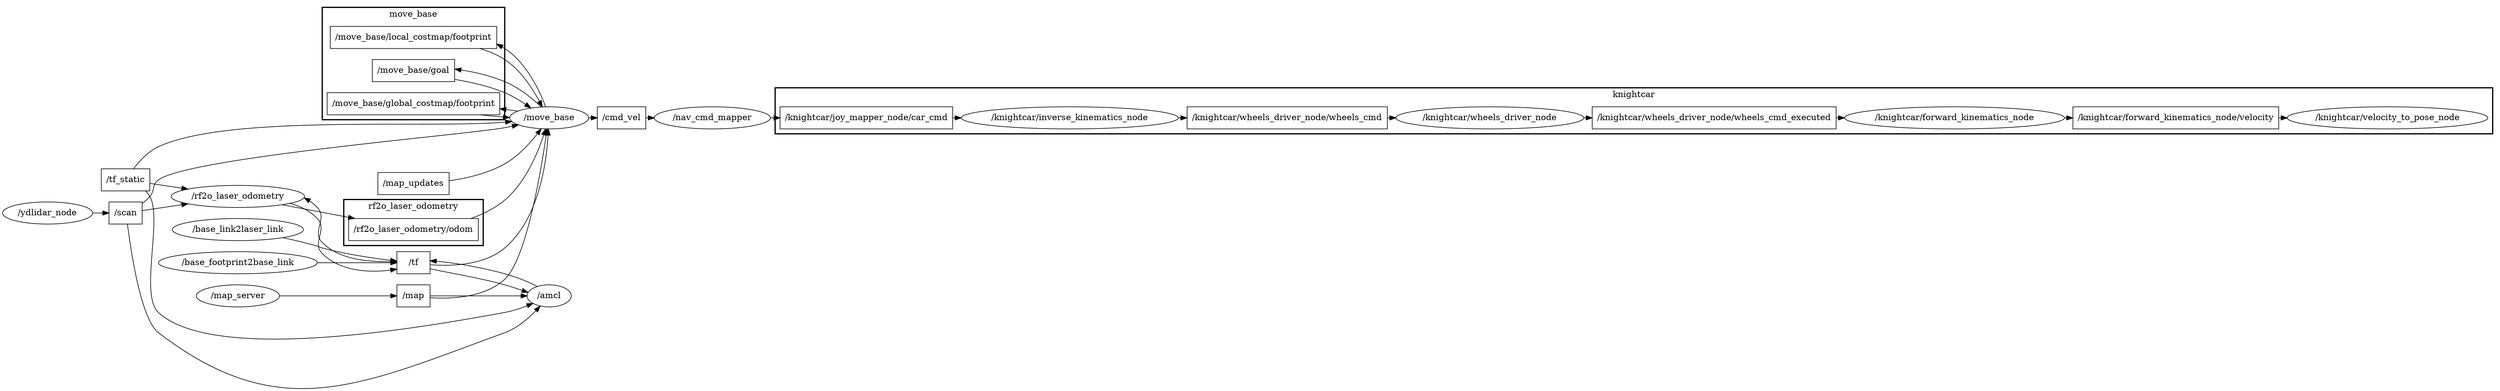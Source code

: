 digraph graphname {
	graph [bb="0,0,3273.4,615",
		compound=True,
		rank=same,
		rankdir=LR,
		ranksep=0.2
	];
	node [label="\N"];
	subgraph cluster_knightcar {
		graph [bb="1035.9,401,3265.4,476",
			compound=True,
			label=knightcar,
			lheight=0.21,
			lp="2150.7,464.5",
			lwidth=0.72,
			rank=same,
			rankdir=LR,
			ranksep=0.2,
			style=bold
		];
		t___knightcar__wheels_driver_node__wheels_cmd		 [URL=topic_3A__knightcar__wheels_driver_node__wheels_cmd,
			height=0.5,
			label="/knightcar/wheels_driver_node/wheels_cmd",
			pos="1701.3,427",
			shape=box,
			tooltip="topic:/knightcar/wheels_driver_node/wheels_cmd",
			width=3.5694];
		n___knightcar__wheels_driver_node		 [URL=__knightcar__wheels_driver_node,
			height=0.5,
			label="/knightcar/wheels_driver_node",
			pos="1964.1,427",
			shape=ellipse,
			tooltip="/knightcar/wheels_driver_node",
			width=3.34];
		t___knightcar__wheels_driver_node__wheels_cmd -> n___knightcar__wheels_driver_node		 [penwidth=1,
			pos="e,1843.6,427 1830,427 1831.1,427 1832.3,427 1833.4,427"];
		t___knightcar__joy_mapper_node__car_cmd		 [URL=topic_3A__knightcar__joy_mapper_node__car_cmd,
			height=0.5,
			label="/knightcar/joy_mapper_node/car_cmd",
			pos="1155.9,427",
			shape=box,
			tooltip="topic:/knightcar/joy_mapper_node/car_cmd",
			width=3.1111];
		n___knightcar__inverse_kinematics_node		 [URL=__knightcar__inverse_kinematics_node,
			height=0.5,
			label="/knightcar/inverse_kinematics_node",
			pos="1420.4,427",
			shape=ellipse,
			tooltip="/knightcar/inverse_kinematics_node",
			width=3.8455];
		t___knightcar__joy_mapper_node__car_cmd -> n___knightcar__inverse_kinematics_node		 [penwidth=1,
			pos="e,1281.7,427 1268.2,427 1269.4,427 1270.5,427 1271.6,427"];
		t___knightcar__wheels_driver_node__wheels_cmd_executed		 [URL=topic_3A__knightcar__wheels_driver_node__wheels_cmd_executed,
			height=0.5,
			label="/knightcar/wheels_driver_node/wheels_cmd_executed",
			pos="2253.8,427",
			shape=box,
			tooltip="topic:/knightcar/wheels_driver_node/wheels_cmd_executed",
			width=4.3194];
		n___knightcar__forward_kinematics_node		 [URL=__knightcar__forward_kinematics_node,
			height=0.5,
			label="/knightcar/forward_kinematics_node",
			pos="2564.3,427",
			shape=ellipse,
			tooltip="/knightcar/forward_kinematics_node",
			width=3.9177];
		t___knightcar__wheels_driver_node__wheels_cmd_executed -> n___knightcar__forward_kinematics_node		 [penwidth=1,
			pos="e,2423,427 2409.5,427 2410.7,427 2411.8,427 2412.9,427"];
		t___knightcar__forward_kinematics_node__velocity		 [URL=topic_3A__knightcar__forward_kinematics_node__velocity,
			height=0.5,
			label="/knightcar/forward_kinematics_node/velocity",
			pos="2851.4,427",
			shape=box,
			tooltip="topic:/knightcar/forward_kinematics_node/velocity",
			width=3.6667];
		n___knightcar__velocity_to_pose_node		 [URL=__knightcar__velocity_to_pose_node,
			height=0.5,
			label="/knightcar/velocity_to_pose_node",
			pos="3127.4,427",
			shape=ellipse,
			tooltip="/knightcar/velocity_to_pose_node",
			width=3.6108];
		t___knightcar__forward_kinematics_node__velocity -> n___knightcar__velocity_to_pose_node		 [penwidth=1,
			pos="e,2997.4,427 2983.8,427 2984.9,427 2986,427 2987.2,427"];
		n___knightcar__wheels_driver_node -> t___knightcar__wheels_driver_node__wheels_cmd_executed		 [penwidth=1,
			pos="e,2098.1,427 2084.6,427 2085.7,427 2086.8,427 2088,427"];
		n___knightcar__forward_kinematics_node -> t___knightcar__forward_kinematics_node__velocity		 [penwidth=1,
			pos="e,2719.3,427 2705.8,427 2706.9,427 2708,427 2709.1,427"];
		n___knightcar__inverse_kinematics_node -> t___knightcar__wheels_driver_node__wheels_cmd		 [penwidth=1,
			pos="e,1572.8,427 1559.2,427 1560.4,427 1561.5,427 1562.6,427"];
	}
	subgraph cluster_rf2o_laser_odometry {
		graph [bb="450.17,219,636.17,294",
			compound=True,
			label=rf2o_laser_odometry,
			lheight=0.21,
			lp="543.17,282.5",
			lwidth=1.60,
			rank=same,
			rankdir=LR,
			ranksep=0.2,
			style=bold
		];
		t___rf2o_laser_odometry__odom		 [URL=topic_3A__rf2o_laser_odometry__odom,
			height=0.5,
			label="/rf2o_laser_odometry/odom",
			pos="543.17,245",
			shape=box,
			tooltip="topic:/rf2o_laser_odometry/odom",
			width=2.3611];
	}
	subgraph cluster_move_base {
		graph [bb="423.67,424,662.67,607",
			compound=True,
			label=move_base,
			lheight=0.21,
			lp="543.17,595.5",
			lwidth=0.86,
			rank=same,
			rankdir=LR,
			ranksep=0.2,
			style=bold
		];
		t___move_base__goal		 [URL=topic_3A__move_base__goal,
			height=0.5,
			label="/move_base/goal",
			pos="543.17,504",
			shape=box,
			tooltip="topic:/move_base/goal",
			width=1.5139];
		t___move_base__global_costmap__footprint		 [URL=topic_3A__move_base__global_costmap__footprint,
			height=0.5,
			label="/move_base/global_costmap/footprint",
			pos="543.17,450",
			shape=box,
			tooltip="topic:/move_base/global_costmap/footprint",
			width=3.0972];
		t___move_base__local_costmap__footprint		 [URL=topic_3A__move_base__local_costmap__footprint,
			height=0.5,
			label="/move_base/local_costmap/footprint",
			pos="543.17,558",
			shape=box,
			tooltip="topic:/move_base/local_costmap/footprint",
			width=2.9861];
	}
	n___move_base	 [URL=__move_base,
		height=0.5,
		label="/move_base",
		pos="723.97,427",
		shape=ellipse,
		tooltip="/move_base",
		width=1.4804];
	t___rf2o_laser_odometry__odom -> n___move_base	 [penwidth=1,
		pos="e,719.37,408.89 613.96,263.12 631.45,270.23 649.08,279.91 662.67,293 692.92,322.12 709.2,369.19 716.96,399.09"];
	t___move_base__goal -> n___move_base	 [penwidth=1,
		pos="e,699.02,442.97 597.89,488.88 618.85,484.22 642.61,477.89 662.67,468 672.65,463.08 682.42,456.19 691.08,449.39"];
	t___move_base__global_costmap__footprint -> n___move_base	 [penwidth=1,
		pos="e,670.54,427.53 631.74,431.99 641.38,430.73 651.05,429.58 660.3,428.59"];
	t___move_base__local_costmap__footprint -> n___move_base	 [penwidth=1,
		pos="e,715.07,445.16 625.5,539.97 638.75,535.79 651.71,530.07 662.67,522 685.84,504.94 701.55,476.08 711.1,454.5"];
	t___cmd_vel	 [URL=topic_3A__cmd_vel,
		height=0.5,
		label="/cmd_vel",
		pos="825.26,427",
		shape=box,
		tooltip="topic:/cmd_vel",
		width=0.94444];
	n___nav_cmd_mapper	 [URL=__nav_cmd_mapper,
		height=0.5,
		label="/nav_cmd_mapper",
		pos="950.6,427",
		shape=ellipse,
		tooltip="/nav_cmd_mapper",
		width=2.1484];
	t___cmd_vel -> n___nav_cmd_mapper	 [penwidth=1,
		pos="e,873.22,427 859.32,427 860.56,427 861.82,427 863.11,427"];
	t___tf	 [URL=topic_3A__tf,
		height=0.5,
		label="/tf",
		pos="543.17,191",
		shape=box,
		tooltip="topic:/tf",
		width=0.75];
	n___amcl	 [URL=__amcl,
		height=0.5,
		label="/amcl",
		pos="723.97,137",
		shape=ellipse,
		tooltip="/amcl",
		width=0.84854];
	t___tf -> n___amcl	 [penwidth=1,
		pos="e,694.6,142.59 570.47,179.54 594.75,173.08 631.65,165.36 662.67,155 670,152.55 677.65,149.52 684.94,146.55"];
	t___tf -> n___move_base	 [penwidth=1,
		pos="e,723.63,408.77 570.27,188.99 596.89,188.42 637.72,191.9 662.67,215 714.8,263.25 723.03,352.98 723.62,398.68"];
	n___rf2o_laser_odometry	 [URL=__rf2o_laser_odometry,
		height=0.5,
		label="/rf2o_laser_odometry",
		pos="313.63,299",
		shape=ellipse,
		tooltip="/rf2o_laser_odometry",
		width=2.4192];
	t___tf -> n___rf2o_laser_odometry	 [penwidth=1,
		pos="e,398.29,294.61 516.15,195 489.01,196.15 447.2,199.01 423.67,224 406.14,242.63 432.63,261.84 415.67,281 412.97,284.05 409.97,286.77 406.74,289.19"];
	t___scan	 [URL=topic_3A__scan,
		height=0.5,
		label="/scan",
		pos="165.59,272",
		shape=box,
		tooltip="topic:/scan",
		width=0.75];
	t___scan -> n___amcl	 [penwidth=1,
		pos="e,711.89,120.15 167.97,253.86 171.75,209.79 183.86,99.061 211.59,76.998 368.48,-47.811 477.36,0.50517 662.67,76.998 679.92,84.117 694.82,98.82 705.5,111.89"];
	t___scan -> n___move_base	 [penwidth=1,
		pos="e,684.54,414.85 189.58,290.24 192.45,293.02 195.21,295.97 197.59,299 205.94,309.62 200.72,317.96 211.59,326 293.51,386.64 563.57,385.16 662.67,409 666.56,409.93 670.58,410.97 674.6,412.06"];
	t___scan -> n___rf2o_laser_odometry	 [penwidth=1,
		pos="e,248.17,287.08 192.7,276.83 205.54,279.2 221.74,282.19 238.04,285.21"];
	t___map	 [URL=topic_3A__map,
		height=0.5,
		label="/map",
		pos="543.17,137",
		shape=box,
		tooltip="topic:/map",
		width=0.75];
	t___map -> n___amcl	 [penwidth=1,
		pos="e,693.19,137 570.55,137 600.22,137 648.72,137 683.04,137"];
	t___map -> n___move_base	 [penwidth=1,
		pos="e,721.27,408.71 570.59,135.48 597.46,135.45 638.48,139.84 662.67,164 695.66,196.94 713.8,337.66 720.24,398.63"];
	t___tf_static	 [URL=topic_3A__tf_static,
		height=0.5,
		label="/tf_static",
		pos="165.59,326",
		shape=box,
		tooltip="topic:/tf_static",
		width=0.88889];
	t___tf_static -> n___amcl	 [penwidth=1,
		pos="e,701.39,124.67 191.4,307.88 193.84,305.16 195.99,302.19 197.59,299 216.44,261.34 180.73,138.66 211.59,110 285.04,41.786 564.64,89.052 662.67,110 672.66,112.13 683,116.05 692.23,120.25"];
	t___tf_static -> n___move_base	 [penwidth=1,
		pos="e,673.29,421.12 176.44,344.07 184.24,356.45 196.34,372.02 211.59,380 300.75,426.67 562.56,409.75 662.67,420 662.89,420.02 663.1,420.04 663.32,420.07"];
	t___tf_static -> n___rf2o_laser_odometry	 [penwidth=1,
		pos="e,248.02,310.94 197.92,320.21 209.72,318.02 223.71,315.44 237.79,312.84"];
	t___map_updates	 [URL=topic_3A__map_updates,
		height=0.5,
		label="/map_updates",
		pos="543.17,320",
		shape=box,
		tooltip="topic:/map_updates",
		width=1.2778];
	t___map_updates -> n___move_base	 [penwidth=1,
		pos="e,713.14,409.11 589.41,325.38 612.74,329.78 640.82,337.72 662.67,352 681.44,364.26 697.09,384.26 707.74,400.53"];
	n___amcl -> t___tf	 [penwidth=1,
		pos="e,570.47,193.55 707.44,152.37 695.46,159.87 678.34,167.76 662.67,173 635.65,182.03 604.17,189.04 580.45,192.34"];
	n___nav_cmd_mapper -> t___knightcar__joy_mapper_node__car_cmd	 [penwidth=1,
		pos="e,1043.9,427 1028.2,427 1030,427 1031.8,427 1033.6,427"];
	n___base_link2laser_link	 [URL=__base_link2laser_link,
		height=0.5,
		label="/base_link2laser_link",
		pos="313.63,245",
		shape=ellipse,
		tooltip="/base_link2laser_link",
		width=2.3831];
	n___base_link2laser_link -> t___tf	 [penwidth=1,
		pos="e,515.99,195.07 369.71,231.32 384.71,227.32 400.89,222.73 415.67,218 419.29,216.84 420.02,216.05 423.67,215 450.91,207.19 482.38,200.94 506.04,196.78"];
	n___base_footprint2base_link	 [URL=__base_footprint2base_link,
		height=0.5,
		label="/base_footprint2base_link",
		pos="313.63,191",
		shape=ellipse,
		tooltip="/base_footprint2base_link",
		width=2.8345];
	n___base_footprint2base_link -> t___tf	 [penwidth=1,
		pos="e,515.85,191 415.76,191 447.81,191 481.22,191 505.63,191"];
	n___map_server	 [URL=__map_server,
		height=0.5,
		label="/map_server",
		pos="313.63,137",
		shape=ellipse,
		tooltip="/map_server",
		width=1.5165];
	n___map_server -> t___map	 [penwidth=1,
		pos="e,516,137 368.27,137 410.6,137 468.52,137 505.65,137"];
	n___ydlidar_node	 [URL=__ydlidar_node,
		height=0.5,
		label="/ydlidar_node",
		pos="59.795,272",
		shape=ellipse,
		tooltip="/ydlidar_node",
		width=1.661];
	n___ydlidar_node -> t___scan	 [penwidth=1,
		pos="e,138.54,272 119.67,272 122.65,272 125.61,272 128.49,272"];
	n___move_base -> t___move_base__goal	 [penwidth=1,
		pos="e,597.89,505.6 712.75,444.8 701.56,458.6 682.55,476.19 662.67,486 645.75,494.35 626.18,500.16 607.89,503.8"];
	n___move_base -> t___move_base__global_costmap__footprint	 [penwidth=1,
		pos="e,654.86,442.34 681.69,438.1 676.37,439.02 670.73,439.94 664.88,440.84"];
	n___move_base -> t___move_base__local_costmap__footprint	 [penwidth=1,
		pos="e,650.83,547.46 719.27,445.21 712.16,471.07 694.43,516.61 662.67,540 661.62,540.77 660.55,541.53 659.46,542.26"];
	n___move_base -> t___cmd_vel	 [penwidth=1,
		pos="e,791.21,427 777.52,427 778.68,427 779.85,427 781,427"];
	n___rf2o_laser_odometry -> t___rf2o_laser_odometry__odom	 [penwidth=1,
		pos="e,465.91,263.1 371.46,285.51 397.01,279.45 427.73,272.16 456.02,265.44"];
	n___rf2o_laser_odometry -> t___tf	 [penwidth=1,
		pos="e,516.15,181.69 374.64,286.13 390,281.81 405.14,274.9 415.67,263 432.63,243.84 406.14,224.63 423.67,206 444.44,183.94 479.46,179.12 506.06,180.74"];
}
